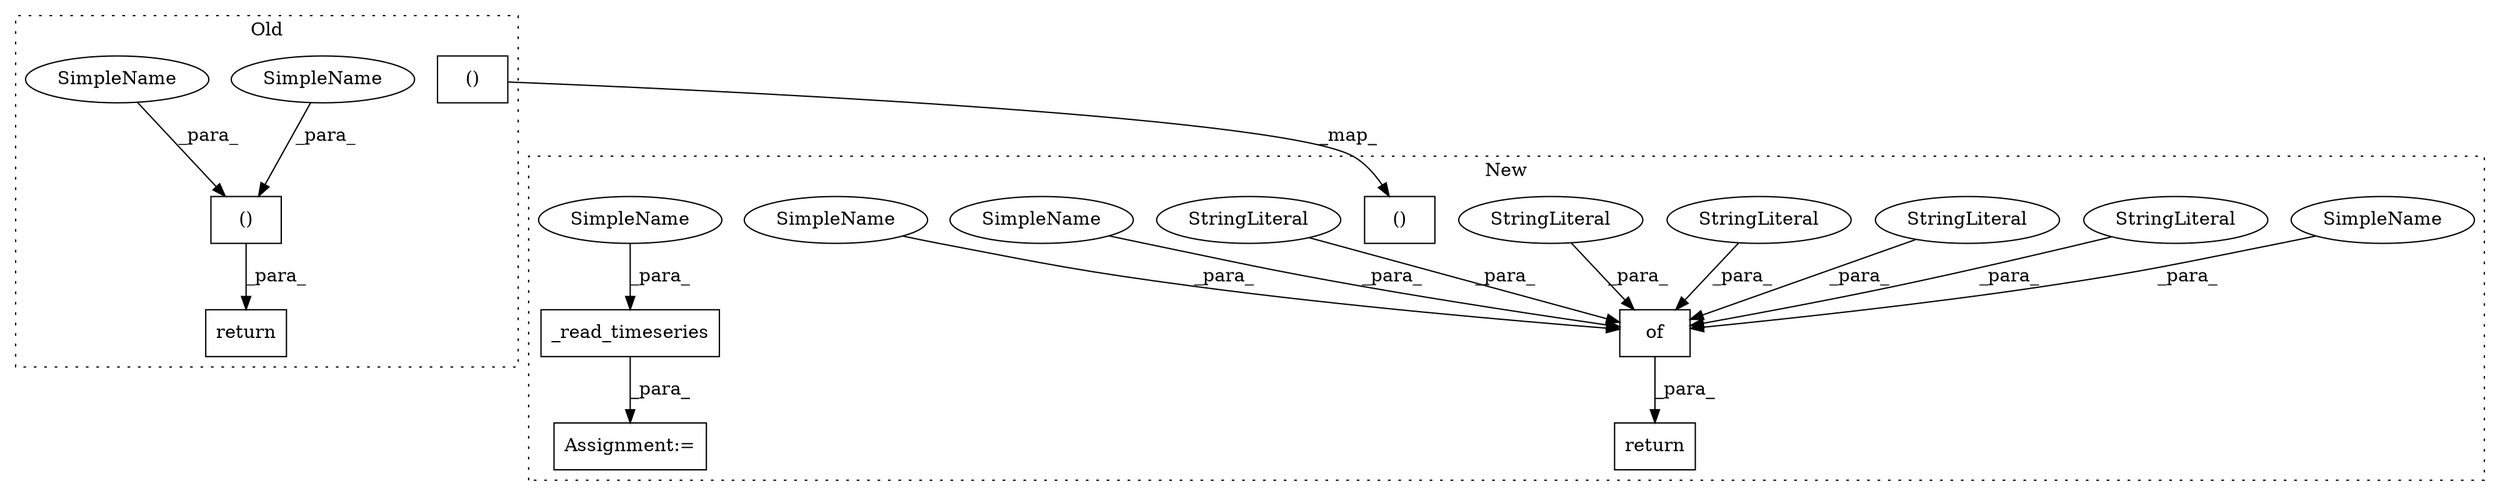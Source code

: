 digraph G {
subgraph cluster0 {
1 [label="return" a="41" s="6413" l="12" shape="box"];
11 [label="()" a="106" s="6425" l="48" shape="box"];
12 [label="()" a="106" s="6312" l="20" shape="box"];
14 [label="SimpleName" a="42" s="6425" l="1" shape="ellipse"];
16 [label="SimpleName" a="42" s="6467" l="6" shape="ellipse"];
label = "Old";
style="dotted";
}
subgraph cluster1 {
2 [label="of" a="32" s="6529,6577" l="3,1" shape="box"];
3 [label="StringLiteral" a="45" s="6538" l="3" shape="ellipse"];
4 [label="StringLiteral" a="45" s="6544" l="3" shape="ellipse"];
5 [label="StringLiteral" a="45" s="6566" l="6" shape="ellipse"];
6 [label="StringLiteral" a="45" s="6550" l="8" shape="ellipse"];
7 [label="StringLiteral" a="45" s="6532" l="3" shape="ellipse"];
8 [label="return" a="41" s="6518" l="7" shape="box"];
9 [label="_read_timeseries" a="32" s="6488,6511" l="17,1" shape="box"];
10 [label="Assignment:=" a="7" s="6481" l="2" shape="box"];
13 [label="()" a="106" s="6461" l="20" shape="box"];
15 [label="SimpleName" a="42" s="6536" l="1" shape="ellipse"];
17 [label="SimpleName" a="42" s="6505" l="4" shape="ellipse"];
18 [label="SimpleName" a="42" s="6573" l="4" shape="ellipse"];
19 [label="SimpleName" a="42" s="6559" l="6" shape="ellipse"];
label = "New";
style="dotted";
}
2 -> 8 [label="_para_"];
3 -> 2 [label="_para_"];
4 -> 2 [label="_para_"];
5 -> 2 [label="_para_"];
6 -> 2 [label="_para_"];
7 -> 2 [label="_para_"];
9 -> 10 [label="_para_"];
11 -> 1 [label="_para_"];
12 -> 13 [label="_map_"];
14 -> 11 [label="_para_"];
15 -> 2 [label="_para_"];
16 -> 11 [label="_para_"];
17 -> 9 [label="_para_"];
18 -> 2 [label="_para_"];
19 -> 2 [label="_para_"];
}